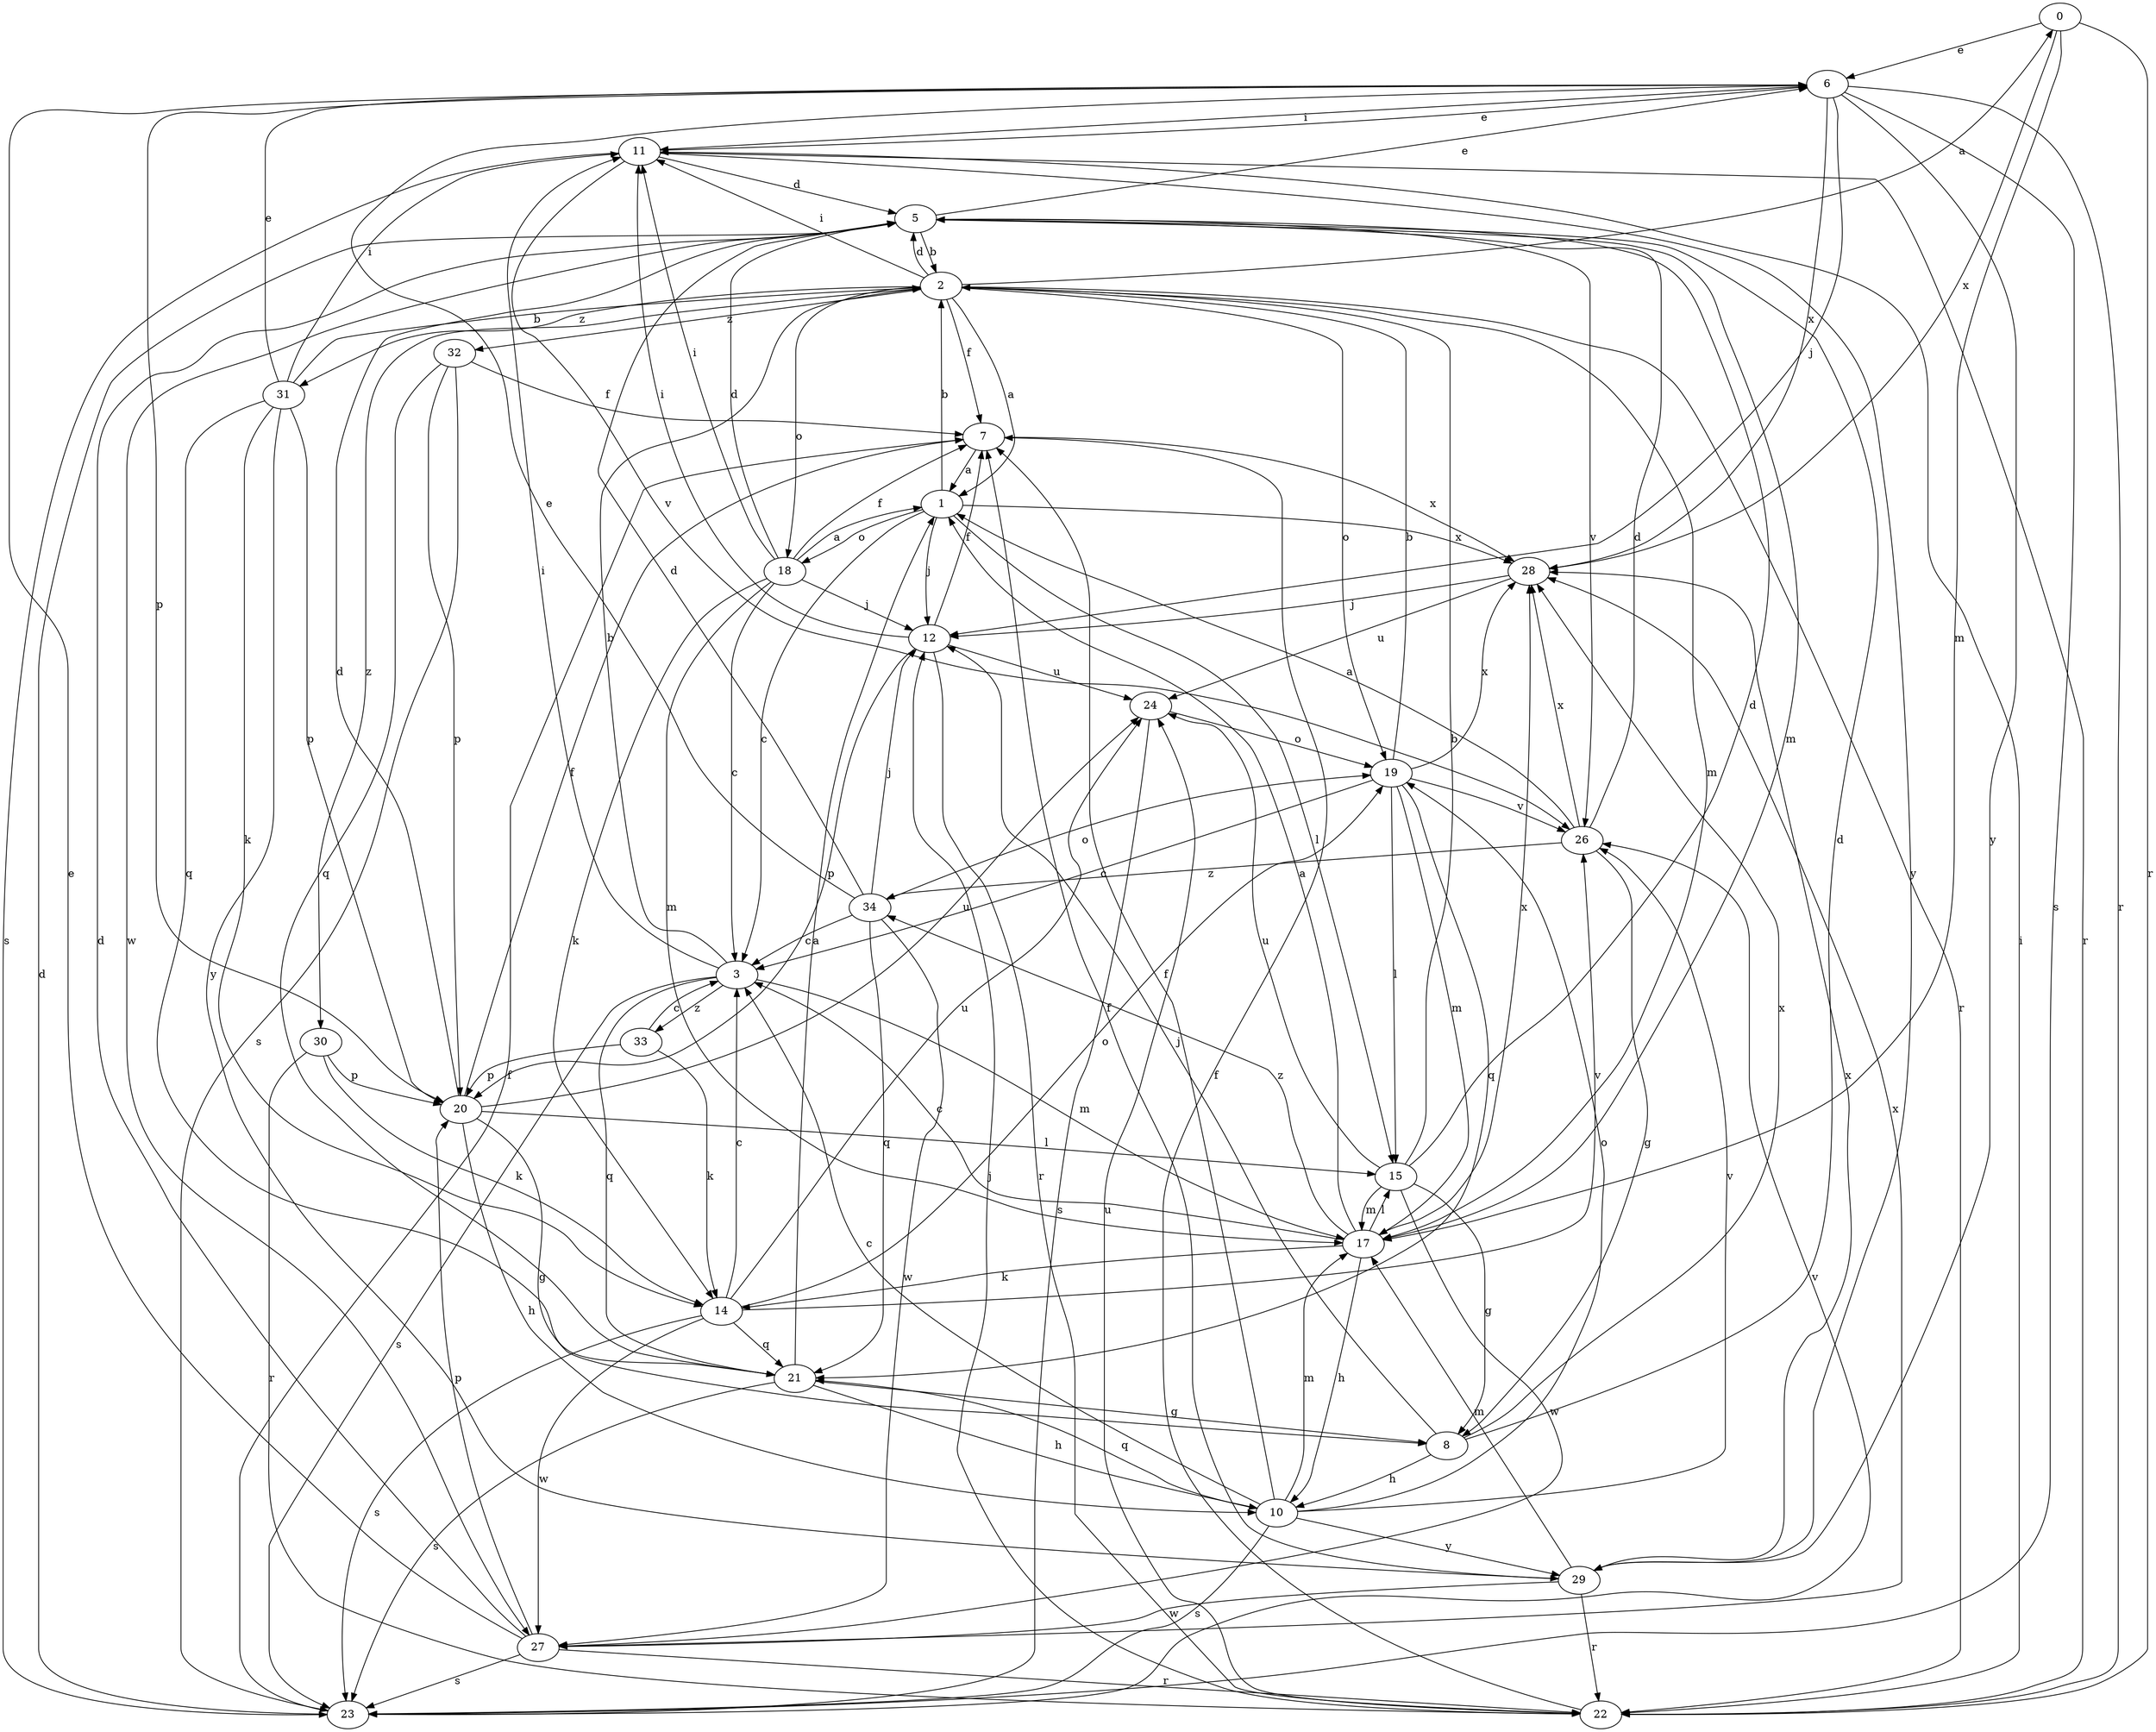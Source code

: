 strict digraph  {
0;
1;
2;
3;
5;
6;
7;
8;
10;
11;
12;
14;
15;
17;
18;
19;
20;
21;
22;
23;
24;
26;
27;
28;
29;
30;
31;
32;
33;
34;
0 -> 6  [label=e];
0 -> 17  [label=m];
0 -> 22  [label=r];
0 -> 28  [label=x];
1 -> 2  [label=b];
1 -> 3  [label=c];
1 -> 12  [label=j];
1 -> 15  [label=l];
1 -> 18  [label=o];
1 -> 28  [label=x];
2 -> 0  [label=a];
2 -> 1  [label=a];
2 -> 5  [label=d];
2 -> 7  [label=f];
2 -> 11  [label=i];
2 -> 17  [label=m];
2 -> 18  [label=o];
2 -> 19  [label=o];
2 -> 22  [label=r];
2 -> 30  [label=z];
2 -> 31  [label=z];
2 -> 32  [label=z];
3 -> 2  [label=b];
3 -> 11  [label=i];
3 -> 17  [label=m];
3 -> 21  [label=q];
3 -> 23  [label=s];
3 -> 33  [label=z];
5 -> 2  [label=b];
5 -> 6  [label=e];
5 -> 17  [label=m];
5 -> 26  [label=v];
5 -> 27  [label=w];
6 -> 11  [label=i];
6 -> 12  [label=j];
6 -> 20  [label=p];
6 -> 22  [label=r];
6 -> 23  [label=s];
6 -> 28  [label=x];
6 -> 29  [label=y];
7 -> 1  [label=a];
7 -> 28  [label=x];
8 -> 5  [label=d];
8 -> 10  [label=h];
8 -> 12  [label=j];
8 -> 28  [label=x];
10 -> 3  [label=c];
10 -> 7  [label=f];
10 -> 17  [label=m];
10 -> 19  [label=o];
10 -> 21  [label=q];
10 -> 23  [label=s];
10 -> 26  [label=v];
10 -> 29  [label=y];
11 -> 5  [label=d];
11 -> 6  [label=e];
11 -> 22  [label=r];
11 -> 23  [label=s];
11 -> 26  [label=v];
11 -> 29  [label=y];
12 -> 7  [label=f];
12 -> 11  [label=i];
12 -> 20  [label=p];
12 -> 22  [label=r];
12 -> 24  [label=u];
14 -> 3  [label=c];
14 -> 19  [label=o];
14 -> 21  [label=q];
14 -> 23  [label=s];
14 -> 24  [label=u];
14 -> 26  [label=v];
14 -> 27  [label=w];
15 -> 2  [label=b];
15 -> 5  [label=d];
15 -> 8  [label=g];
15 -> 17  [label=m];
15 -> 24  [label=u];
15 -> 27  [label=w];
17 -> 1  [label=a];
17 -> 3  [label=c];
17 -> 10  [label=h];
17 -> 14  [label=k];
17 -> 15  [label=l];
17 -> 28  [label=x];
17 -> 34  [label=z];
18 -> 1  [label=a];
18 -> 3  [label=c];
18 -> 5  [label=d];
18 -> 7  [label=f];
18 -> 11  [label=i];
18 -> 12  [label=j];
18 -> 14  [label=k];
18 -> 17  [label=m];
19 -> 2  [label=b];
19 -> 3  [label=c];
19 -> 15  [label=l];
19 -> 17  [label=m];
19 -> 21  [label=q];
19 -> 26  [label=v];
19 -> 28  [label=x];
20 -> 5  [label=d];
20 -> 7  [label=f];
20 -> 8  [label=g];
20 -> 10  [label=h];
20 -> 15  [label=l];
20 -> 24  [label=u];
21 -> 1  [label=a];
21 -> 8  [label=g];
21 -> 10  [label=h];
21 -> 23  [label=s];
22 -> 7  [label=f];
22 -> 11  [label=i];
22 -> 12  [label=j];
22 -> 24  [label=u];
23 -> 5  [label=d];
23 -> 7  [label=f];
23 -> 26  [label=v];
24 -> 19  [label=o];
24 -> 23  [label=s];
26 -> 1  [label=a];
26 -> 5  [label=d];
26 -> 8  [label=g];
26 -> 28  [label=x];
26 -> 34  [label=z];
27 -> 5  [label=d];
27 -> 6  [label=e];
27 -> 20  [label=p];
27 -> 22  [label=r];
27 -> 23  [label=s];
27 -> 28  [label=x];
28 -> 12  [label=j];
28 -> 24  [label=u];
29 -> 7  [label=f];
29 -> 17  [label=m];
29 -> 22  [label=r];
29 -> 27  [label=w];
29 -> 28  [label=x];
30 -> 14  [label=k];
30 -> 20  [label=p];
30 -> 22  [label=r];
31 -> 2  [label=b];
31 -> 6  [label=e];
31 -> 11  [label=i];
31 -> 14  [label=k];
31 -> 20  [label=p];
31 -> 21  [label=q];
31 -> 29  [label=y];
32 -> 7  [label=f];
32 -> 20  [label=p];
32 -> 21  [label=q];
32 -> 23  [label=s];
33 -> 3  [label=c];
33 -> 14  [label=k];
33 -> 20  [label=p];
34 -> 3  [label=c];
34 -> 5  [label=d];
34 -> 6  [label=e];
34 -> 12  [label=j];
34 -> 19  [label=o];
34 -> 21  [label=q];
34 -> 27  [label=w];
}
